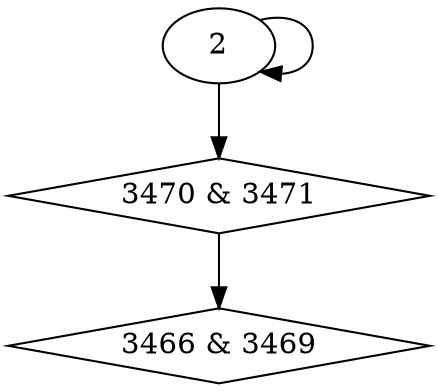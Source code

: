 digraph {
0 [label = "3466 & 3469", shape = diamond];
1 [label = "3470 & 3471", shape = diamond];
1 -> 0;
2 -> 1;
2 -> 2;
}
